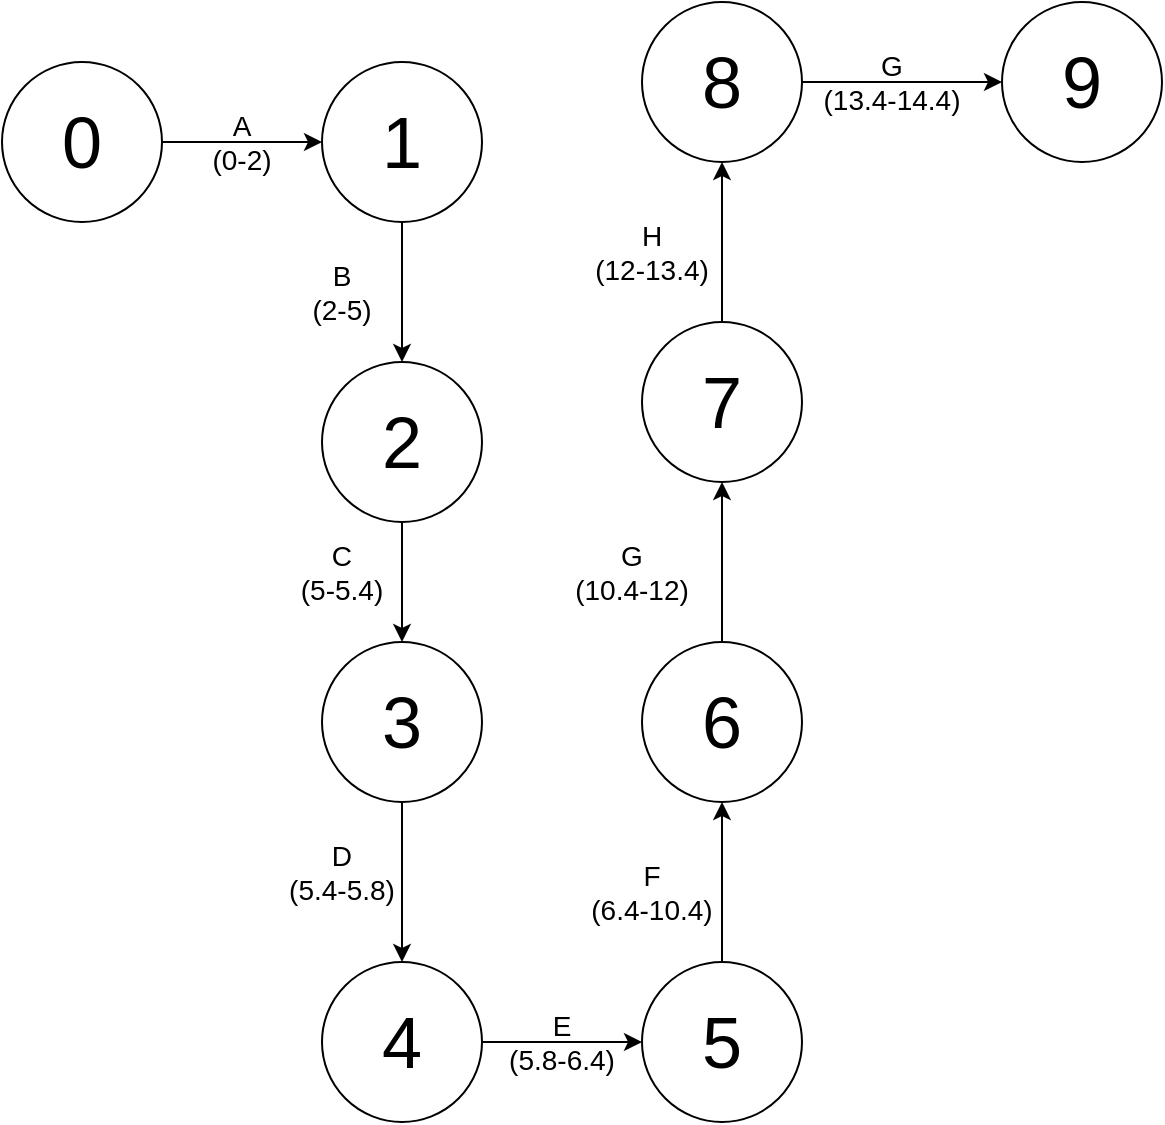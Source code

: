<mxfile version="23.0.2" type="device">
  <diagram name="Página-1" id="89YWA9n7agCLwDgMNQ_F">
    <mxGraphModel dx="377" dy="184" grid="1" gridSize="10" guides="1" tooltips="1" connect="1" arrows="1" fold="1" page="1" pageScale="1" pageWidth="827" pageHeight="1169" math="0" shadow="0">
      <root>
        <mxCell id="0" />
        <mxCell id="1" parent="0" />
        <mxCell id="tLMv1XMo47Jo0GsJXsUl-3" value="" style="edgeStyle=orthogonalEdgeStyle;rounded=0;orthogonalLoop=1;jettySize=auto;html=1;" edge="1" parent="1" source="tLMv1XMo47Jo0GsJXsUl-1" target="tLMv1XMo47Jo0GsJXsUl-2">
          <mxGeometry relative="1" as="geometry" />
        </mxCell>
        <mxCell id="tLMv1XMo47Jo0GsJXsUl-1" value="&lt;font style=&quot;font-size: 36px;&quot;&gt;0&lt;/font&gt;" style="ellipse;whiteSpace=wrap;html=1;aspect=fixed;" vertex="1" parent="1">
          <mxGeometry x="70" y="200" width="80" height="80" as="geometry" />
        </mxCell>
        <mxCell id="tLMv1XMo47Jo0GsJXsUl-7" value="" style="edgeStyle=orthogonalEdgeStyle;rounded=0;orthogonalLoop=1;jettySize=auto;html=1;" edge="1" parent="1" source="tLMv1XMo47Jo0GsJXsUl-2" target="tLMv1XMo47Jo0GsJXsUl-6">
          <mxGeometry relative="1" as="geometry" />
        </mxCell>
        <mxCell id="tLMv1XMo47Jo0GsJXsUl-2" value="&lt;font style=&quot;font-size: 36px;&quot;&gt;1&lt;/font&gt;" style="ellipse;whiteSpace=wrap;html=1;aspect=fixed;" vertex="1" parent="1">
          <mxGeometry x="230" y="200" width="80" height="80" as="geometry" />
        </mxCell>
        <mxCell id="tLMv1XMo47Jo0GsJXsUl-5" value="&lt;font style=&quot;font-size: 14px;&quot;&gt;A&lt;br&gt;(0-2)&lt;/font&gt;" style="text;html=1;strokeColor=none;fillColor=none;align=center;verticalAlign=middle;whiteSpace=wrap;rounded=0;" vertex="1" parent="1">
          <mxGeometry x="160" y="225" width="60" height="30" as="geometry" />
        </mxCell>
        <mxCell id="tLMv1XMo47Jo0GsJXsUl-12" value="" style="edgeStyle=orthogonalEdgeStyle;rounded=0;orthogonalLoop=1;jettySize=auto;html=1;" edge="1" parent="1" source="tLMv1XMo47Jo0GsJXsUl-6" target="tLMv1XMo47Jo0GsJXsUl-11">
          <mxGeometry relative="1" as="geometry" />
        </mxCell>
        <mxCell id="tLMv1XMo47Jo0GsJXsUl-6" value="&lt;font style=&quot;font-size: 36px;&quot;&gt;2&lt;/font&gt;" style="ellipse;whiteSpace=wrap;html=1;aspect=fixed;" vertex="1" parent="1">
          <mxGeometry x="230" y="350" width="80" height="80" as="geometry" />
        </mxCell>
        <mxCell id="tLMv1XMo47Jo0GsJXsUl-8" value="&lt;font style=&quot;font-size: 14px;&quot;&gt;B&lt;br&gt;(2-5)&lt;/font&gt;" style="text;html=1;strokeColor=none;fillColor=none;align=center;verticalAlign=middle;whiteSpace=wrap;rounded=0;" vertex="1" parent="1">
          <mxGeometry x="210" y="300" width="60" height="30" as="geometry" />
        </mxCell>
        <mxCell id="tLMv1XMo47Jo0GsJXsUl-15" value="" style="edgeStyle=orthogonalEdgeStyle;rounded=0;orthogonalLoop=1;jettySize=auto;html=1;" edge="1" parent="1" source="tLMv1XMo47Jo0GsJXsUl-11" target="tLMv1XMo47Jo0GsJXsUl-14">
          <mxGeometry relative="1" as="geometry" />
        </mxCell>
        <mxCell id="tLMv1XMo47Jo0GsJXsUl-11" value="&lt;font style=&quot;font-size: 36px;&quot;&gt;3&lt;/font&gt;" style="ellipse;whiteSpace=wrap;html=1;aspect=fixed;" vertex="1" parent="1">
          <mxGeometry x="230" y="490" width="80" height="80" as="geometry" />
        </mxCell>
        <mxCell id="tLMv1XMo47Jo0GsJXsUl-13" value="&lt;font style=&quot;font-size: 14px;&quot;&gt;C&lt;br&gt;(5-5.4)&lt;/font&gt;" style="text;html=1;strokeColor=none;fillColor=none;align=center;verticalAlign=middle;whiteSpace=wrap;rounded=0;" vertex="1" parent="1">
          <mxGeometry x="210" y="440" width="60" height="30" as="geometry" />
        </mxCell>
        <mxCell id="tLMv1XMo47Jo0GsJXsUl-26" value="" style="edgeStyle=orthogonalEdgeStyle;rounded=0;orthogonalLoop=1;jettySize=auto;html=1;" edge="1" parent="1" source="tLMv1XMo47Jo0GsJXsUl-14" target="tLMv1XMo47Jo0GsJXsUl-25">
          <mxGeometry relative="1" as="geometry" />
        </mxCell>
        <mxCell id="tLMv1XMo47Jo0GsJXsUl-14" value="&lt;font style=&quot;font-size: 36px;&quot;&gt;4&lt;/font&gt;" style="ellipse;whiteSpace=wrap;html=1;aspect=fixed;" vertex="1" parent="1">
          <mxGeometry x="230" y="650" width="80" height="80" as="geometry" />
        </mxCell>
        <mxCell id="tLMv1XMo47Jo0GsJXsUl-16" value="&lt;font style=&quot;font-size: 14px;&quot;&gt;D&lt;br&gt;(5.4-5.8)&lt;/font&gt;" style="text;html=1;strokeColor=none;fillColor=none;align=center;verticalAlign=middle;whiteSpace=wrap;rounded=0;" vertex="1" parent="1">
          <mxGeometry x="210" y="590" width="60" height="30" as="geometry" />
        </mxCell>
        <mxCell id="tLMv1XMo47Jo0GsJXsUl-29" value="" style="edgeStyle=orthogonalEdgeStyle;rounded=0;orthogonalLoop=1;jettySize=auto;html=1;" edge="1" parent="1" source="tLMv1XMo47Jo0GsJXsUl-25" target="tLMv1XMo47Jo0GsJXsUl-28">
          <mxGeometry relative="1" as="geometry" />
        </mxCell>
        <mxCell id="tLMv1XMo47Jo0GsJXsUl-25" value="&lt;font style=&quot;font-size: 36px;&quot;&gt;5&lt;/font&gt;" style="ellipse;whiteSpace=wrap;html=1;aspect=fixed;" vertex="1" parent="1">
          <mxGeometry x="390" y="650" width="80" height="80" as="geometry" />
        </mxCell>
        <mxCell id="tLMv1XMo47Jo0GsJXsUl-27" value="&lt;font style=&quot;font-size: 14px;&quot;&gt;E&lt;br&gt;(5.8-6.4)&lt;/font&gt;" style="text;html=1;strokeColor=none;fillColor=none;align=center;verticalAlign=middle;whiteSpace=wrap;rounded=0;" vertex="1" parent="1">
          <mxGeometry x="320" y="675" width="60" height="30" as="geometry" />
        </mxCell>
        <mxCell id="tLMv1XMo47Jo0GsJXsUl-32" value="" style="edgeStyle=orthogonalEdgeStyle;rounded=0;orthogonalLoop=1;jettySize=auto;html=1;" edge="1" parent="1" source="tLMv1XMo47Jo0GsJXsUl-28" target="tLMv1XMo47Jo0GsJXsUl-31">
          <mxGeometry relative="1" as="geometry" />
        </mxCell>
        <mxCell id="tLMv1XMo47Jo0GsJXsUl-28" value="&lt;font style=&quot;font-size: 36px;&quot;&gt;6&lt;/font&gt;" style="ellipse;whiteSpace=wrap;html=1;aspect=fixed;" vertex="1" parent="1">
          <mxGeometry x="390" y="490" width="80" height="80" as="geometry" />
        </mxCell>
        <mxCell id="tLMv1XMo47Jo0GsJXsUl-30" value="&lt;font style=&quot;font-size: 14px;&quot;&gt;F&lt;br&gt;(6.4-10.4)&lt;/font&gt;" style="text;html=1;strokeColor=none;fillColor=none;align=center;verticalAlign=middle;whiteSpace=wrap;rounded=0;" vertex="1" parent="1">
          <mxGeometry x="360" y="600" width="70" height="30" as="geometry" />
        </mxCell>
        <mxCell id="tLMv1XMo47Jo0GsJXsUl-35" value="" style="edgeStyle=orthogonalEdgeStyle;rounded=0;orthogonalLoop=1;jettySize=auto;html=1;" edge="1" parent="1" source="tLMv1XMo47Jo0GsJXsUl-31" target="tLMv1XMo47Jo0GsJXsUl-34">
          <mxGeometry relative="1" as="geometry" />
        </mxCell>
        <mxCell id="tLMv1XMo47Jo0GsJXsUl-31" value="&lt;font style=&quot;font-size: 36px;&quot;&gt;7&lt;/font&gt;" style="ellipse;whiteSpace=wrap;html=1;aspect=fixed;" vertex="1" parent="1">
          <mxGeometry x="390" y="330" width="80" height="80" as="geometry" />
        </mxCell>
        <mxCell id="tLMv1XMo47Jo0GsJXsUl-33" value="&lt;font style=&quot;font-size: 14px;&quot;&gt;G&lt;br&gt;(10.4-12)&lt;/font&gt;" style="text;html=1;strokeColor=none;fillColor=none;align=center;verticalAlign=middle;whiteSpace=wrap;rounded=0;" vertex="1" parent="1">
          <mxGeometry x="350" y="440" width="70" height="30" as="geometry" />
        </mxCell>
        <mxCell id="tLMv1XMo47Jo0GsJXsUl-38" value="" style="edgeStyle=orthogonalEdgeStyle;rounded=0;orthogonalLoop=1;jettySize=auto;html=1;" edge="1" parent="1" source="tLMv1XMo47Jo0GsJXsUl-34" target="tLMv1XMo47Jo0GsJXsUl-37">
          <mxGeometry relative="1" as="geometry" />
        </mxCell>
        <mxCell id="tLMv1XMo47Jo0GsJXsUl-34" value="&lt;span style=&quot;font-size: 36px;&quot;&gt;8&lt;br&gt;&lt;/span&gt;" style="ellipse;whiteSpace=wrap;html=1;aspect=fixed;" vertex="1" parent="1">
          <mxGeometry x="390" y="170" width="80" height="80" as="geometry" />
        </mxCell>
        <mxCell id="tLMv1XMo47Jo0GsJXsUl-36" value="&lt;font style=&quot;font-size: 14px;&quot;&gt;H&lt;br&gt;(12-13.4)&lt;/font&gt;" style="text;html=1;strokeColor=none;fillColor=none;align=center;verticalAlign=middle;whiteSpace=wrap;rounded=0;" vertex="1" parent="1">
          <mxGeometry x="360" y="280" width="70" height="30" as="geometry" />
        </mxCell>
        <mxCell id="tLMv1XMo47Jo0GsJXsUl-37" value="&lt;span style=&quot;font-size: 36px;&quot;&gt;9&lt;br&gt;&lt;/span&gt;" style="ellipse;whiteSpace=wrap;html=1;aspect=fixed;" vertex="1" parent="1">
          <mxGeometry x="570" y="170" width="80" height="80" as="geometry" />
        </mxCell>
        <mxCell id="tLMv1XMo47Jo0GsJXsUl-39" value="&lt;font style=&quot;font-size: 14px;&quot;&gt;G&lt;br&gt;(13.4-14.4)&lt;/font&gt;" style="text;html=1;strokeColor=none;fillColor=none;align=center;verticalAlign=middle;whiteSpace=wrap;rounded=0;" vertex="1" parent="1">
          <mxGeometry x="470" y="195" width="90" height="30" as="geometry" />
        </mxCell>
      </root>
    </mxGraphModel>
  </diagram>
</mxfile>
